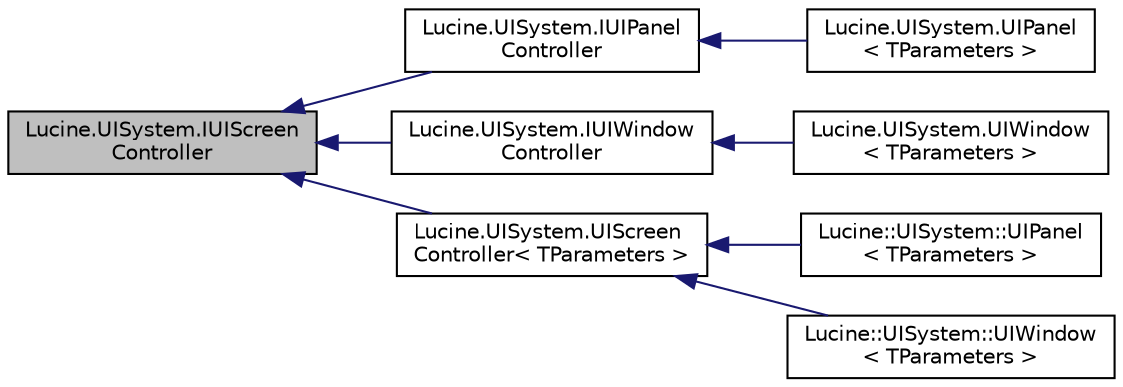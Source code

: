 digraph "Lucine.UISystem.IUIScreenController"
{
 // LATEX_PDF_SIZE
  edge [fontname="Helvetica",fontsize="10",labelfontname="Helvetica",labelfontsize="10"];
  node [fontname="Helvetica",fontsize="10",shape=record];
  rankdir="LR";
  Node1 [label="Lucine.UISystem.IUIScreen\lController",height=0.2,width=0.4,color="black", fillcolor="grey75", style="filled", fontcolor="black",tooltip="Interface that a screen must implement"];
  Node1 -> Node2 [dir="back",color="midnightblue",fontsize="10",style="solid",fontname="Helvetica"];
  Node2 [label="Lucine.UISystem.IUIPanel\lController",height=0.2,width=0.4,color="black", fillcolor="white", style="filled",URL="$interface_lucine_1_1_u_i_system_1_1_i_u_i_panel_controller.html",tooltip="Panel controller interface Nothing more thant a ScreenController interface Nothing special to expose ..."];
  Node2 -> Node3 [dir="back",color="midnightblue",fontsize="10",style="solid",fontname="Helvetica"];
  Node3 [label="Lucine.UISystem.UIPanel\l\< TParameters \>",height=0.2,width=0.4,color="black", fillcolor="white", style="filled",URL="$class_lucine_1_1_u_i_system_1_1_u_i_panel.html",tooltip="Panel with specific panel parameters"];
  Node1 -> Node4 [dir="back",color="midnightblue",fontsize="10",style="solid",fontname="Helvetica"];
  Node4 [label="Lucine.UISystem.IUIWindow\lController",height=0.2,width=0.4,color="black", fillcolor="white", style="filled",URL="$interface_lucine_1_1_u_i_system_1_1_i_u_i_window_controller.html",tooltip="Interface to implement for windows screen controllers It is related to UIWindowParameters"];
  Node4 -> Node5 [dir="back",color="midnightblue",fontsize="10",style="solid",fontname="Helvetica"];
  Node5 [label="Lucine.UISystem.UIWindow\l\< TParameters \>",height=0.2,width=0.4,color="black", fillcolor="white", style="filled",URL="$class_lucine_1_1_u_i_system_1_1_u_i_window.html",tooltip="A window with another type of window parameters"];
  Node1 -> Node6 [dir="back",color="midnightblue",fontsize="10",style="solid",fontname="Helvetica"];
  Node6 [label="Lucine.UISystem.UIScreen\lController\< TParameters \>",height=0.2,width=0.4,color="black", fillcolor="white", style="filled",URL="$class_lucine_1_1_u_i_system_1_1_u_i_screen_controller.html",tooltip="UIScreen controller is the base class for all types of windows, panels, popup whatever u want It impl..."];
  Node6 -> Node7 [dir="back",color="midnightblue",fontsize="10",style="solid",fontname="Helvetica"];
  Node7 [label="Lucine::UISystem::UIPanel\l\< TParameters \>",height=0.2,width=0.4,color="black", fillcolor="white", style="filled",URL="$class_lucine_1_1_u_i_system_1_1_u_i_panel.html",tooltip="Panel with specific panel parameters"];
  Node6 -> Node8 [dir="back",color="midnightblue",fontsize="10",style="solid",fontname="Helvetica"];
  Node8 [label="Lucine::UISystem::UIWindow\l\< TParameters \>",height=0.2,width=0.4,color="black", fillcolor="white", style="filled",URL="$class_lucine_1_1_u_i_system_1_1_u_i_window.html",tooltip="A window with another type of window parameters"];
}
